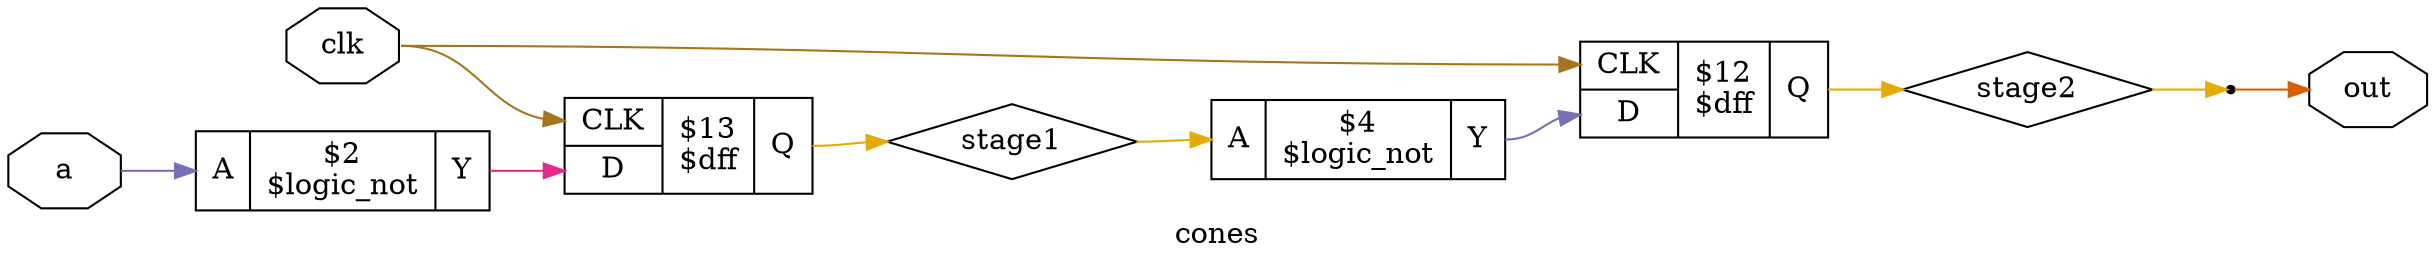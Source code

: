 digraph "cones" {
label="cones";
rankdir="LR";
remincross=true;
n3 [ shape=octagon, label="a", color="black", fontcolor="black"];
n4 [ shape=octagon, label="clk", color="black", fontcolor="black"];
n5 [ shape=octagon, label="out", color="black", fontcolor="black"];
n6 [ shape=diamond, label="stage1", color="black", fontcolor="black"];
n7 [ shape=diamond, label="stage2", color="black", fontcolor="black"];
c10 [ shape=record, label="{{<p8> A}|$2\n$logic_not|{<p9> Y}}",  ];
c11 [ shape=record, label="{{<p8> A}|$4\n$logic_not|{<p9> Y}}",  ];
c15 [ shape=record, label="{{<p12> CLK|<p13> D}|$12\n$dff|{<p14> Q}}",  ];
c16 [ shape=record, label="{{<p12> CLK|<p13> D}|$13\n$dff|{<p14> Q}}",  ];
x0 [shape=point, ];
c10:p9:e -> c16:p13:w [colorscheme="dark28", color="4", fontcolor="4", label=""];
c11:p9:e -> c15:p13:w [colorscheme="dark28", color="3", fontcolor="3", label=""];
n3:e -> c10:p8:w [colorscheme="dark28", color="3", fontcolor="3", label=""];
n4:e -> c15:p12:w [colorscheme="dark28", color="7", fontcolor="7", label=""];
n4:e -> c16:p12:w [colorscheme="dark28", color="7", fontcolor="7", label=""];
x0:e -> n5:w [colorscheme="dark28", color="2", fontcolor="2", label=""];
c16:p14:e -> n6:w [colorscheme="dark28", color="6", fontcolor="6", label=""];
n6:e -> c11:p8:w [colorscheme="dark28", color="6", fontcolor="6", label=""];
c15:p14:e -> n7:w [colorscheme="dark28", color="6", fontcolor="6", label=""];
n7:e -> x0:w [colorscheme="dark28", color="6", fontcolor="6", label=""];
}
